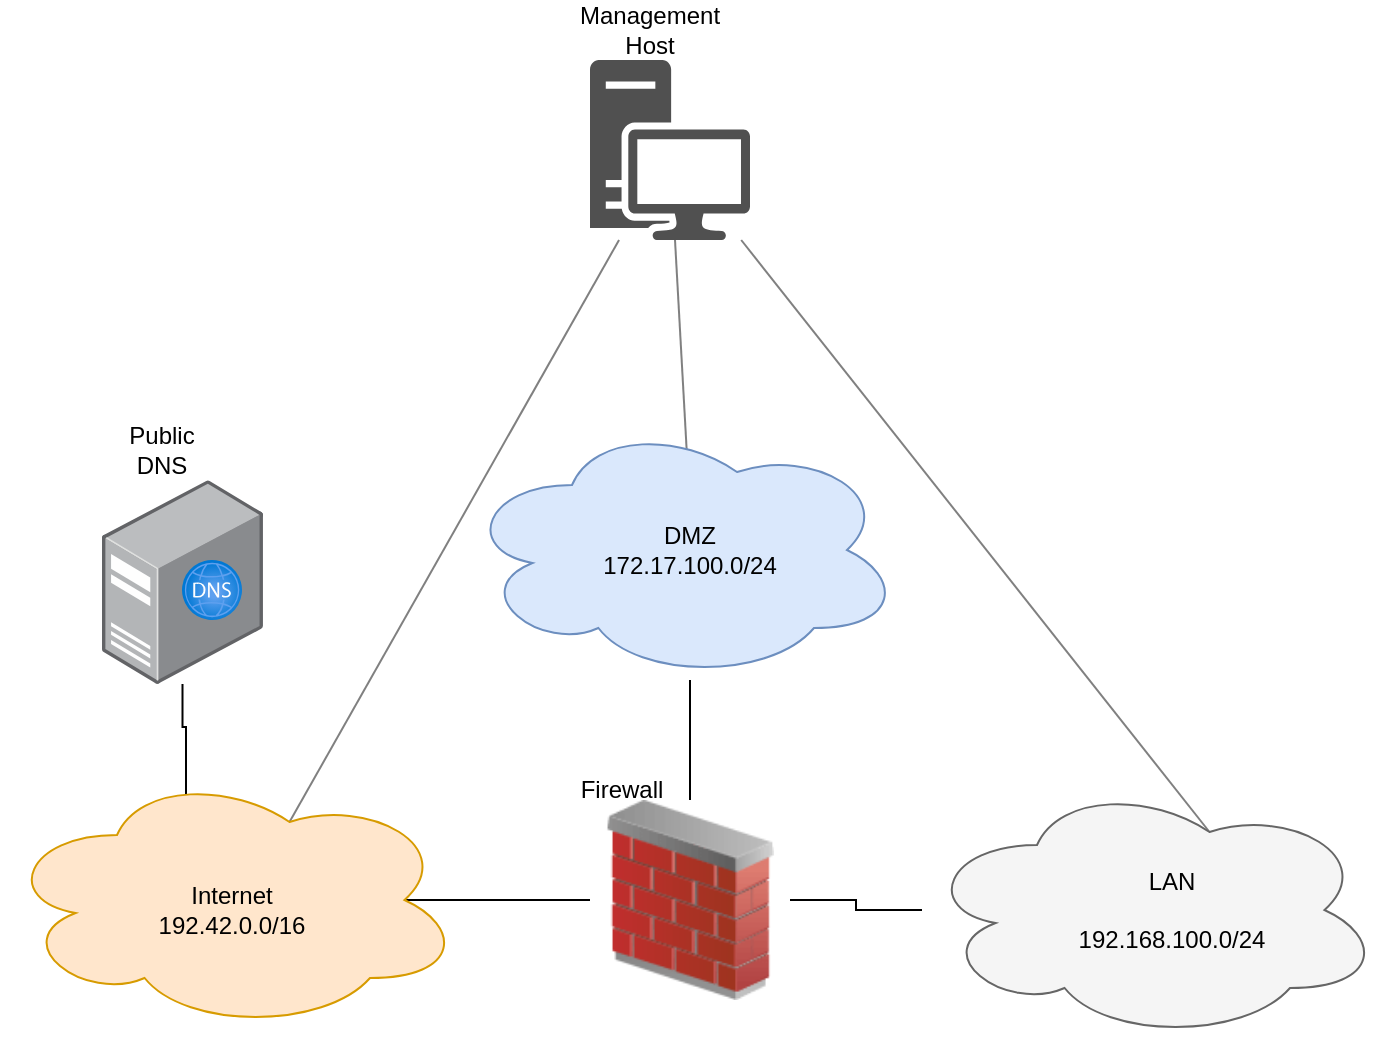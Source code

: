 <mxfile version="21.3.7" type="device">
  <diagram name="Page-1" id="gUWhoODglxjBxta9EbK4">
    <mxGraphModel dx="2070" dy="2285" grid="1" gridSize="10" guides="1" tooltips="1" connect="1" arrows="1" fold="1" page="1" pageScale="1" pageWidth="827" pageHeight="1169" math="0" shadow="0">
      <root>
        <mxCell id="0" />
        <mxCell id="1" parent="0" />
        <mxCell id="ZttpDixC8CZAMg3ueifD-7" style="edgeStyle=orthogonalEdgeStyle;rounded=0;orthogonalLoop=1;jettySize=auto;html=1;exitX=1;exitY=0.5;exitDx=0;exitDy=0;endArrow=none;endFill=0;" edge="1" parent="1" source="ZttpDixC8CZAMg3ueifD-1" target="ZttpDixC8CZAMg3ueifD-4">
          <mxGeometry relative="1" as="geometry" />
        </mxCell>
        <mxCell id="ZttpDixC8CZAMg3ueifD-8" style="edgeStyle=orthogonalEdgeStyle;rounded=0;orthogonalLoop=1;jettySize=auto;html=1;exitX=0.5;exitY=0;exitDx=0;exitDy=0;endArrow=none;endFill=0;" edge="1" parent="1" source="ZttpDixC8CZAMg3ueifD-1">
          <mxGeometry relative="1" as="geometry">
            <mxPoint x="414" y="290" as="targetPoint" />
          </mxGeometry>
        </mxCell>
        <mxCell id="ZttpDixC8CZAMg3ueifD-1" value="" style="image;html=1;image=img/lib/clip_art/networking/Firewall_02_128x128.png;direction=east;flipH=1;" vertex="1" parent="1">
          <mxGeometry x="364" y="350" width="100" height="100" as="geometry" />
        </mxCell>
        <mxCell id="ZttpDixC8CZAMg3ueifD-5" style="edgeStyle=orthogonalEdgeStyle;rounded=0;orthogonalLoop=1;jettySize=auto;html=1;exitX=0.875;exitY=0.5;exitDx=0;exitDy=0;exitPerimeter=0;endArrow=none;endFill=0;" edge="1" parent="1" source="ZttpDixC8CZAMg3ueifD-2" target="ZttpDixC8CZAMg3ueifD-1">
          <mxGeometry relative="1" as="geometry" />
        </mxCell>
        <mxCell id="ZttpDixC8CZAMg3ueifD-11" style="edgeStyle=orthogonalEdgeStyle;rounded=0;orthogonalLoop=1;jettySize=auto;html=1;exitX=0.4;exitY=0.1;exitDx=0;exitDy=0;exitPerimeter=0;endArrow=none;endFill=0;" edge="1" parent="1" source="ZttpDixC8CZAMg3ueifD-2" target="ZttpDixC8CZAMg3ueifD-9">
          <mxGeometry relative="1" as="geometry" />
        </mxCell>
        <mxCell id="ZttpDixC8CZAMg3ueifD-33" style="rounded=0;orthogonalLoop=1;jettySize=auto;html=1;exitX=0.625;exitY=0.2;exitDx=0;exitDy=0;exitPerimeter=0;strokeColor=none;" edge="1" parent="1" source="ZttpDixC8CZAMg3ueifD-2" target="ZttpDixC8CZAMg3ueifD-32">
          <mxGeometry relative="1" as="geometry" />
        </mxCell>
        <mxCell id="ZttpDixC8CZAMg3ueifD-34" style="rounded=0;orthogonalLoop=1;jettySize=auto;html=1;exitX=0.625;exitY=0.2;exitDx=0;exitDy=0;exitPerimeter=0;endArrow=none;endFill=0;strokeColor=#808080;" edge="1" parent="1" source="ZttpDixC8CZAMg3ueifD-2" target="ZttpDixC8CZAMg3ueifD-32">
          <mxGeometry relative="1" as="geometry" />
        </mxCell>
        <mxCell id="ZttpDixC8CZAMg3ueifD-2" value="" style="ellipse;shape=cloud;whiteSpace=wrap;html=1;fillColor=#ffe6cc;strokeColor=#d79b00;" vertex="1" parent="1">
          <mxGeometry x="70" y="335" width="230" height="130" as="geometry" />
        </mxCell>
        <mxCell id="ZttpDixC8CZAMg3ueifD-36" style="rounded=0;orthogonalLoop=1;jettySize=auto;html=1;exitX=0.5;exitY=0;exitDx=0;exitDy=0;endArrow=none;endFill=0;strokeColor=#808080;" edge="1" parent="1" source="ZttpDixC8CZAMg3ueifD-15" target="ZttpDixC8CZAMg3ueifD-32">
          <mxGeometry relative="1" as="geometry" />
        </mxCell>
        <mxCell id="ZttpDixC8CZAMg3ueifD-3" value="" style="ellipse;shape=cloud;whiteSpace=wrap;html=1;fillColor=#dae8fc;strokeColor=#6c8ebf;" vertex="1" parent="1">
          <mxGeometry x="300" y="160" width="220" height="130" as="geometry" />
        </mxCell>
        <mxCell id="ZttpDixC8CZAMg3ueifD-35" style="rounded=0;orthogonalLoop=1;jettySize=auto;html=1;exitX=0.625;exitY=0.2;exitDx=0;exitDy=0;exitPerimeter=0;endArrow=none;endFill=0;strokeColor=#808080;" edge="1" parent="1" source="ZttpDixC8CZAMg3ueifD-4" target="ZttpDixC8CZAMg3ueifD-32">
          <mxGeometry relative="1" as="geometry" />
        </mxCell>
        <mxCell id="ZttpDixC8CZAMg3ueifD-4" value="" style="ellipse;shape=cloud;whiteSpace=wrap;html=1;fillColor=#f5f5f5;fontColor=#333333;strokeColor=#666666;" vertex="1" parent="1">
          <mxGeometry x="530" y="340" width="230" height="130" as="geometry" />
        </mxCell>
        <mxCell id="ZttpDixC8CZAMg3ueifD-9" value="" style="image;points=[];aspect=fixed;html=1;align=center;shadow=0;dashed=0;image=img/lib/allied_telesis/computer_and_terminals/Server_Desktop.svg;" vertex="1" parent="1">
          <mxGeometry x="120" y="190" width="80.47" height="102" as="geometry" />
        </mxCell>
        <mxCell id="ZttpDixC8CZAMg3ueifD-10" value="" style="image;aspect=fixed;html=1;points=[];align=center;fontSize=12;image=img/lib/azure2/networking/DNS_Zones.svg;" vertex="1" parent="1">
          <mxGeometry x="160" y="230" width="30" height="30" as="geometry" />
        </mxCell>
        <mxCell id="ZttpDixC8CZAMg3ueifD-14" value="&lt;div&gt;Internet&lt;/div&gt;&lt;div&gt;192.42.0.0/16&lt;/div&gt;" style="text;strokeColor=none;align=center;fillColor=none;html=1;verticalAlign=middle;whiteSpace=wrap;rounded=0;" vertex="1" parent="1">
          <mxGeometry x="140" y="385" width="90" height="40" as="geometry" />
        </mxCell>
        <mxCell id="ZttpDixC8CZAMg3ueifD-15" value="&lt;div&gt;DMZ&lt;br&gt;    172.17.100.0/24&lt;/div&gt;" style="text;strokeColor=none;align=center;fillColor=none;html=1;verticalAlign=middle;whiteSpace=wrap;rounded=0;" vertex="1" parent="1">
          <mxGeometry x="369" y="205" width="90" height="40" as="geometry" />
        </mxCell>
        <mxCell id="ZttpDixC8CZAMg3ueifD-16" value="LAN&lt;br&gt;    &lt;br/&gt;    192.168.100.0/24" style="text;strokeColor=none;align=center;fillColor=none;html=1;verticalAlign=middle;whiteSpace=wrap;rounded=0;" vertex="1" parent="1">
          <mxGeometry x="610" y="385" width="90" height="40" as="geometry" />
        </mxCell>
        <mxCell id="ZttpDixC8CZAMg3ueifD-17" value="Public DNS" style="text;strokeColor=none;align=center;fillColor=none;html=1;verticalAlign=middle;whiteSpace=wrap;rounded=0;" vertex="1" parent="1">
          <mxGeometry x="120" y="160" width="60" height="30" as="geometry" />
        </mxCell>
        <mxCell id="ZttpDixC8CZAMg3ueifD-18" value="Firewall" style="text;strokeColor=none;align=center;fillColor=none;html=1;verticalAlign=middle;whiteSpace=wrap;rounded=0;" vertex="1" parent="1">
          <mxGeometry x="350" y="330" width="60" height="30" as="geometry" />
        </mxCell>
        <mxCell id="ZttpDixC8CZAMg3ueifD-19" value="" style="shape=image;html=1;verticalAlign=top;verticalLabelPosition=bottom;labelBackgroundColor=#ffffff;imageAspect=0;aspect=fixed;image=https://cdn4.iconfinder.com/data/icons/crime-and-security-24/64/57-128.png" vertex="1" parent="1">
          <mxGeometry x="390" y="385" width="40" height="40" as="geometry" />
        </mxCell>
        <mxCell id="ZttpDixC8CZAMg3ueifD-32" value="" style="sketch=0;pointerEvents=1;shadow=0;dashed=0;html=1;strokeColor=none;fillColor=#505050;labelPosition=center;verticalLabelPosition=bottom;verticalAlign=top;outlineConnect=0;align=center;shape=mxgraph.office.devices.workstation;" vertex="1" parent="1">
          <mxGeometry x="364" y="-20" width="80" height="90" as="geometry" />
        </mxCell>
        <mxCell id="ZttpDixC8CZAMg3ueifD-37" value="&lt;div&gt;Management&lt;/div&gt;&lt;div&gt;Host&lt;br&gt;&lt;/div&gt;" style="text;html=1;strokeColor=none;fillColor=none;align=center;verticalAlign=middle;whiteSpace=wrap;rounded=0;" vertex="1" parent="1">
          <mxGeometry x="364" y="-50" width="60" height="30" as="geometry" />
        </mxCell>
      </root>
    </mxGraphModel>
  </diagram>
</mxfile>
